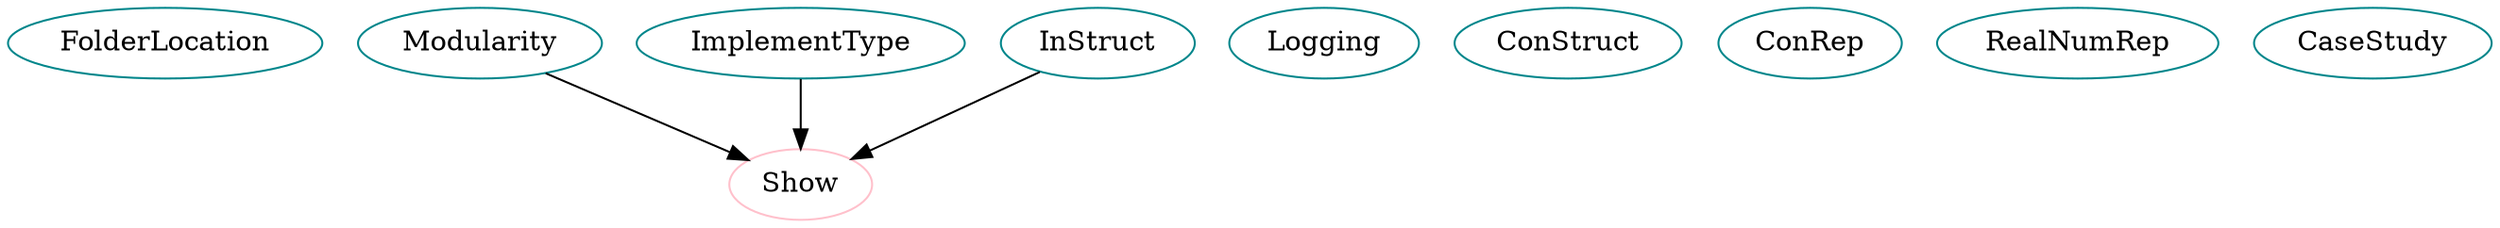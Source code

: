 digraph website{
FolderLocation	[shape=oval, color=turquoise4, label="FolderLocation"];
Modularity	[shape=oval, color=turquoise4, label="Modularity"];
ImplementType	[shape=oval, color=turquoise4, label="ImplementType"];
Logging	[shape=oval, color=turquoise4, label="Logging"];
InStruct	[shape=oval, color=turquoise4, label="InStruct"];
ConStruct	[shape=oval, color=turquoise4, label="ConStruct"];
ConRep	[shape=oval, color=turquoise4, label="ConRep"];
RealNumRep	[shape=oval, color=turquoise4, label="RealNumRep"];
CaseStudy	[shape=oval, color=turquoise4, label="CaseStudy"];
Show	[shape=oval, color=pink, label="Show"];
Modularity -> Show;
ImplementType -> Show;
InStruct -> Show;
}
